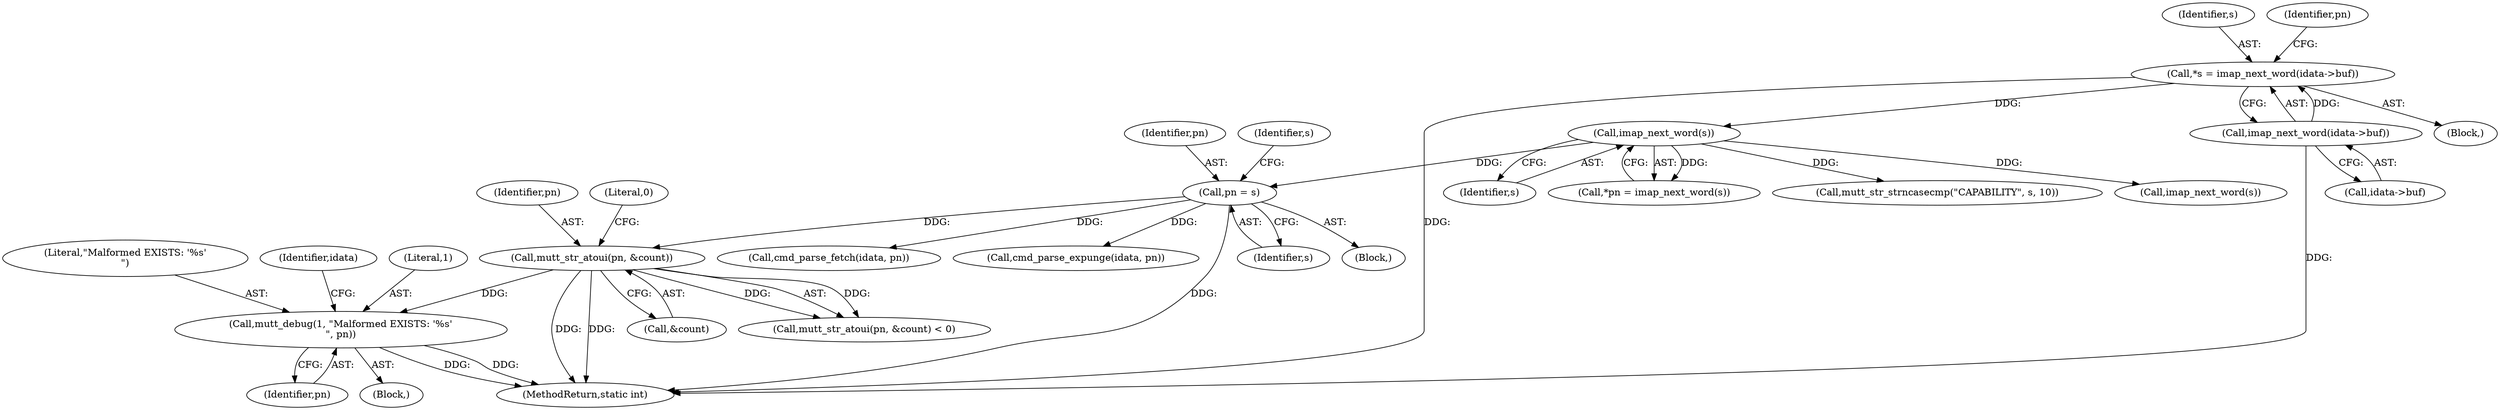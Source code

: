 digraph "0_neomutt_36a29280448097f34ce9c94606195f2ac643fed1@pointer" {
"1000166" [label="(Call,mutt_debug(1, \"Malformed EXISTS: '%s'\n\", pn))"];
"1000160" [label="(Call,mutt_str_atoui(pn, &count))"];
"1000140" [label="(Call,pn = s)"];
"1000125" [label="(Call,imap_next_word(s))"];
"1000116" [label="(Call,*s = imap_next_word(idata->buf))"];
"1000118" [label="(Call,imap_next_word(idata->buf))"];
"1000117" [label="(Identifier,s)"];
"1000175" [label="(Identifier,idata)"];
"1000141" [label="(Identifier,pn)"];
"1000162" [label="(Call,&count)"];
"1000161" [label="(Identifier,pn)"];
"1000142" [label="(Identifier,s)"];
"1000116" [label="(Call,*s = imap_next_word(idata->buf))"];
"1000118" [label="(Call,imap_next_word(idata->buf))"];
"1000169" [label="(Identifier,pn)"];
"1000251" [label="(Call,mutt_str_strncasecmp(\"CAPABILITY\", s, 10))"];
"1000160" [label="(Call,mutt_str_atoui(pn, &count))"];
"1000119" [label="(Call,idata->buf)"];
"1000159" [label="(Call,mutt_str_atoui(pn, &count) < 0)"];
"1000166" [label="(Call,mutt_debug(1, \"Malformed EXISTS: '%s'\n\", pn))"];
"1000139" [label="(Block,)"];
"1000140" [label="(Call,pn = s)"];
"1000110" [label="(Block,)"];
"1000144" [label="(Identifier,s)"];
"1000165" [label="(Block,)"];
"1000245" [label="(Call,cmd_parse_fetch(idata, pn))"];
"1000125" [label="(Call,imap_next_word(s))"];
"1000167" [label="(Literal,1)"];
"1000145" [label="(Call,imap_next_word(s))"];
"1000126" [label="(Identifier,s)"];
"1000123" [label="(Call,*pn = imap_next_word(s))"];
"1000234" [label="(Call,cmd_parse_expunge(idata, pn))"];
"1000124" [label="(Identifier,pn)"];
"1000168" [label="(Literal,\"Malformed EXISTS: '%s'\n\")"];
"1000402" [label="(MethodReturn,static int)"];
"1000164" [label="(Literal,0)"];
"1000166" -> "1000165"  [label="AST: "];
"1000166" -> "1000169"  [label="CFG: "];
"1000167" -> "1000166"  [label="AST: "];
"1000168" -> "1000166"  [label="AST: "];
"1000169" -> "1000166"  [label="AST: "];
"1000175" -> "1000166"  [label="CFG: "];
"1000166" -> "1000402"  [label="DDG: "];
"1000166" -> "1000402"  [label="DDG: "];
"1000160" -> "1000166"  [label="DDG: "];
"1000160" -> "1000159"  [label="AST: "];
"1000160" -> "1000162"  [label="CFG: "];
"1000161" -> "1000160"  [label="AST: "];
"1000162" -> "1000160"  [label="AST: "];
"1000164" -> "1000160"  [label="CFG: "];
"1000160" -> "1000402"  [label="DDG: "];
"1000160" -> "1000402"  [label="DDG: "];
"1000160" -> "1000159"  [label="DDG: "];
"1000160" -> "1000159"  [label="DDG: "];
"1000140" -> "1000160"  [label="DDG: "];
"1000140" -> "1000139"  [label="AST: "];
"1000140" -> "1000142"  [label="CFG: "];
"1000141" -> "1000140"  [label="AST: "];
"1000142" -> "1000140"  [label="AST: "];
"1000144" -> "1000140"  [label="CFG: "];
"1000140" -> "1000402"  [label="DDG: "];
"1000125" -> "1000140"  [label="DDG: "];
"1000140" -> "1000234"  [label="DDG: "];
"1000140" -> "1000245"  [label="DDG: "];
"1000125" -> "1000123"  [label="AST: "];
"1000125" -> "1000126"  [label="CFG: "];
"1000126" -> "1000125"  [label="AST: "];
"1000123" -> "1000125"  [label="CFG: "];
"1000125" -> "1000123"  [label="DDG: "];
"1000116" -> "1000125"  [label="DDG: "];
"1000125" -> "1000145"  [label="DDG: "];
"1000125" -> "1000251"  [label="DDG: "];
"1000116" -> "1000110"  [label="AST: "];
"1000116" -> "1000118"  [label="CFG: "];
"1000117" -> "1000116"  [label="AST: "];
"1000118" -> "1000116"  [label="AST: "];
"1000124" -> "1000116"  [label="CFG: "];
"1000116" -> "1000402"  [label="DDG: "];
"1000118" -> "1000116"  [label="DDG: "];
"1000118" -> "1000119"  [label="CFG: "];
"1000119" -> "1000118"  [label="AST: "];
"1000118" -> "1000402"  [label="DDG: "];
}
